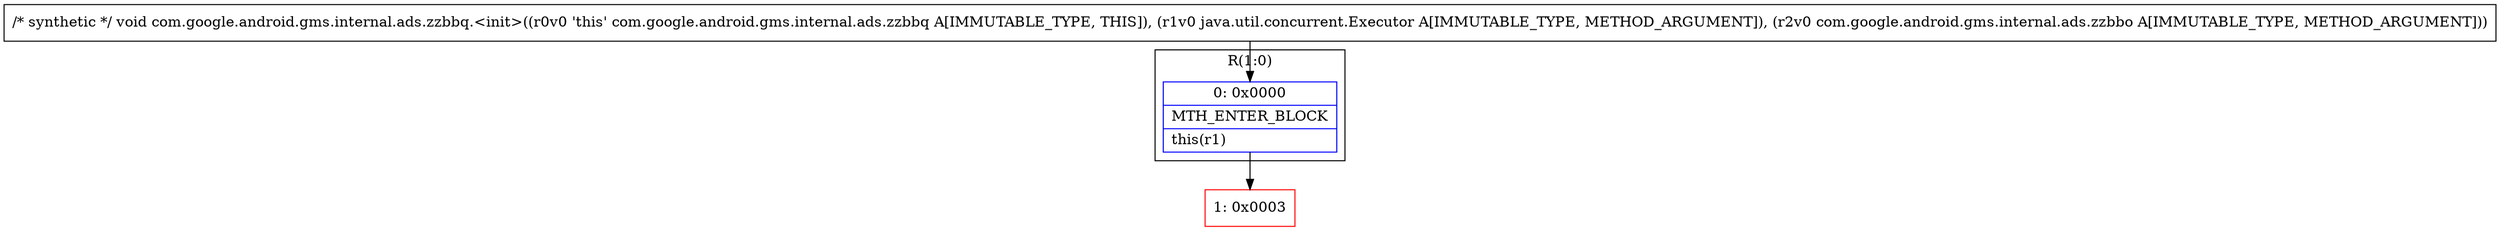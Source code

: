digraph "CFG forcom.google.android.gms.internal.ads.zzbbq.\<init\>(Ljava\/util\/concurrent\/Executor;Lcom\/google\/android\/gms\/internal\/ads\/zzbbo;)V" {
subgraph cluster_Region_693773258 {
label = "R(1:0)";
node [shape=record,color=blue];
Node_0 [shape=record,label="{0\:\ 0x0000|MTH_ENTER_BLOCK\l|this(r1)\l}"];
}
Node_1 [shape=record,color=red,label="{1\:\ 0x0003}"];
MethodNode[shape=record,label="{\/* synthetic *\/ void com.google.android.gms.internal.ads.zzbbq.\<init\>((r0v0 'this' com.google.android.gms.internal.ads.zzbbq A[IMMUTABLE_TYPE, THIS]), (r1v0 java.util.concurrent.Executor A[IMMUTABLE_TYPE, METHOD_ARGUMENT]), (r2v0 com.google.android.gms.internal.ads.zzbbo A[IMMUTABLE_TYPE, METHOD_ARGUMENT])) }"];
MethodNode -> Node_0;
Node_0 -> Node_1;
}

